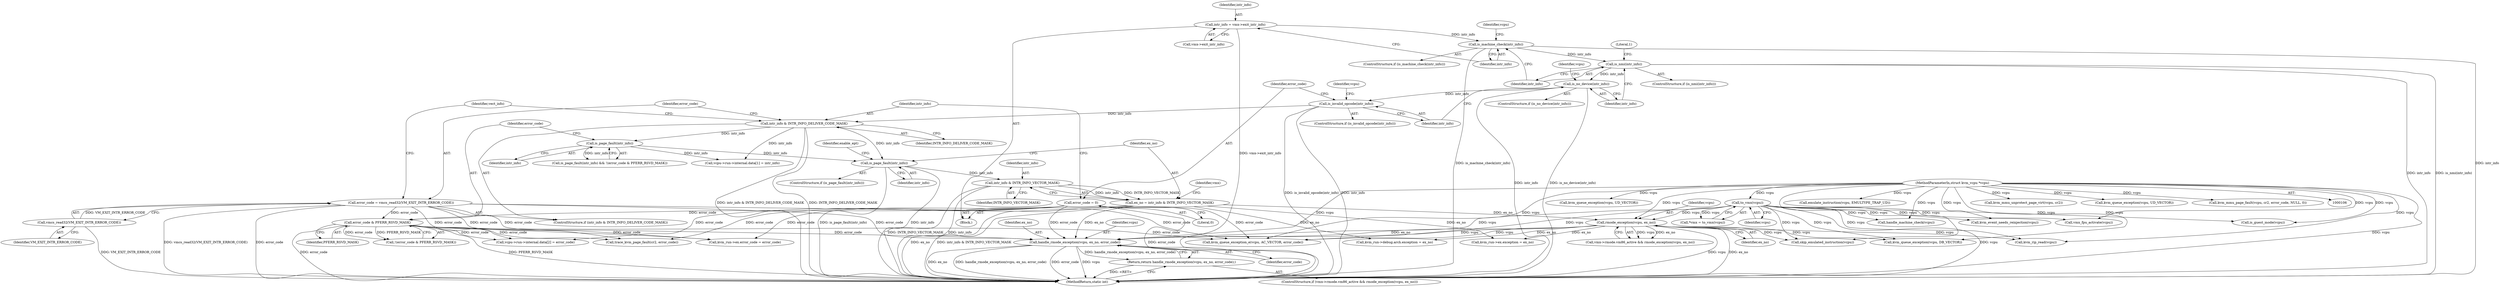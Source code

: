 digraph "0_linux_ef85b67385436ddc1998f45f1d6a210f935b3388@pointer" {
"1000311" [label="(Call,handle_rmode_exception(vcpu, ex_no, error_code))"];
"1000112" [label="(Call,to_vmx(vcpu))"];
"1000107" [label="(MethodParameterIn,struct kvm_vcpu *vcpu)"];
"1000307" [label="(Call,rmode_exception(vcpu, ex_no))"];
"1000295" [label="(Call,ex_no = intr_info & INTR_INFO_VECTOR_MASK)"];
"1000297" [label="(Call,intr_info & INTR_INFO_VECTOR_MASK)"];
"1000270" [label="(Call,is_page_fault(intr_info))"];
"1000188" [label="(Call,intr_info & INTR_INFO_DELIVER_CODE_MASK)"];
"1000158" [label="(Call,is_invalid_opcode(intr_info))"];
"1000150" [label="(Call,is_no_device(intr_info))"];
"1000145" [label="(Call,is_nmi(intr_info))"];
"1000139" [label="(Call,is_machine_check(intr_info))"];
"1000133" [label="(Call,intr_info = vmx->exit_intr_info)"];
"1000202" [label="(Call,is_page_fault(intr_info))"];
"1000184" [label="(Call,error_code = 0)"];
"1000205" [label="(Call,error_code & PFERR_RSVD_MASK)"];
"1000191" [label="(Call,error_code = vmcs_read32(VM_EXIT_INTR_ERROR_CODE))"];
"1000193" [label="(Call,vmcs_read32(VM_EXIT_INTR_ERROR_CODE))"];
"1000310" [label="(Return,return handle_rmode_exception(vcpu, ex_no, error_code);)"];
"1000283" [label="(Call,kvm_event_needs_reinjection(vcpu))"];
"1000201" [label="(Call,is_page_fault(intr_info) && !(error_code & PFERR_RSVD_MASK))"];
"1000444" [label="(Call,kvm_run->ex.error_code = error_code)"];
"1000193" [label="(Call,vmcs_read32(VM_EXIT_INTR_ERROR_CODE))"];
"1000138" [label="(ControlStructure,if (is_machine_check(intr_info)))"];
"1000301" [label="(Call,vmx->rmode.vm86_active && rmode_exception(vcpu, ex_no))"];
"1000206" [label="(Identifier,error_code)"];
"1000204" [label="(Call,!(error_code & PFERR_RSVD_MASK))"];
"1000153" [label="(Call,vmx_fpu_activate(vcpu))"];
"1000110" [label="(Call,*vmx = to_vmx(vcpu))"];
"1000185" [label="(Identifier,error_code)"];
"1000157" [label="(ControlStructure,if (is_invalid_opcode(intr_info)))"];
"1000151" [label="(Identifier,intr_info)"];
"1000187" [label="(ControlStructure,if (intr_info & INTR_INFO_DELIVER_CODE_MASK))"];
"1000313" [label="(Identifier,ex_no)"];
"1000179" [label="(Call,kvm_queue_exception(vcpu, UD_VECTOR))"];
"1000148" [label="(Literal,1)"];
"1000107" [label="(MethodParameterIn,struct kvm_vcpu *vcpu)"];
"1000172" [label="(Call,emulate_instruction(vcpu, EMULTYPE_TRAP_UD))"];
"1000158" [label="(Call,is_invalid_opcode(intr_info))"];
"1000296" [label="(Identifier,ex_no)"];
"1000363" [label="(Call,kvm_queue_exception(vcpu, DB_VECTOR))"];
"1000319" [label="(Call,kvm_queue_exception_e(vcpu, AC_VECTOR, error_code))"];
"1000113" [label="(Identifier,vcpu)"];
"1000145" [label="(Call,is_nmi(intr_info))"];
"1000270" [label="(Call,is_page_fault(intr_info))"];
"1000112" [label="(Call,to_vmx(vcpu))"];
"1000299" [label="(Identifier,INTR_INFO_VECTOR_MASK)"];
"1000274" [label="(Identifier,enable_ept)"];
"1000146" [label="(Identifier,intr_info)"];
"1000310" [label="(Return,return handle_rmode_exception(vcpu, ex_no, error_code);)"];
"1000298" [label="(Identifier,intr_info)"];
"1000245" [label="(Call,vcpu->run->internal.data[1] = intr_info)"];
"1000162" [label="(Call,is_guest_mode(vcpu))"];
"1000140" [label="(Identifier,intr_info)"];
"1000314" [label="(Identifier,error_code)"];
"1000202" [label="(Call,is_page_fault(intr_info))"];
"1000271" [label="(Identifier,intr_info)"];
"1000194" [label="(Identifier,VM_EXIT_INTR_ERROR_CODE)"];
"1000308" [label="(Identifier,vcpu)"];
"1000198" [label="(Identifier,vect_info)"];
"1000437" [label="(Call,kvm_run->ex.exception = ex_no)"];
"1000407" [label="(Call,kvm_rip_read(vcpu))"];
"1000304" [label="(Identifier,vmx)"];
"1000135" [label="(Call,vmx->exit_intr_info)"];
"1000205" [label="(Call,error_code & PFERR_RSVD_MASK)"];
"1000150" [label="(Call,is_no_device(intr_info))"];
"1000454" [label="(MethodReturn,static int)"];
"1000269" [label="(ControlStructure,if (is_page_fault(intr_info)))"];
"1000188" [label="(Call,intr_info & INTR_INFO_DELIVER_CODE_MASK)"];
"1000133" [label="(Call,intr_info = vmx->exit_intr_info)"];
"1000307" [label="(Call,rmode_exception(vcpu, ex_no))"];
"1000312" [label="(Identifier,vcpu)"];
"1000149" [label="(ControlStructure,if (is_no_device(intr_info)))"];
"1000311" [label="(Call,handle_rmode_exception(vcpu, ex_no, error_code))"];
"1000184" [label="(Call,error_code = 0)"];
"1000142" [label="(Call,handle_machine_check(vcpu))"];
"1000421" [label="(Call,kvm_run->debug.arch.exception = ex_no)"];
"1000159" [label="(Identifier,intr_info)"];
"1000144" [label="(ControlStructure,if (is_nmi(intr_info)))"];
"1000285" [label="(Call,kvm_mmu_unprotect_page_virt(vcpu, cr2))"];
"1000163" [label="(Identifier,vcpu)"];
"1000139" [label="(Call,is_machine_check(intr_info))"];
"1000154" [label="(Identifier,vcpu)"];
"1000256" [label="(Call,vcpu->run->internal.data[2] = error_code)"];
"1000108" [label="(Block,)"];
"1000203" [label="(Identifier,intr_info)"];
"1000361" [label="(Call,skip_emulated_instruction(vcpu))"];
"1000297" [label="(Call,intr_info & INTR_INFO_VECTOR_MASK)"];
"1000165" [label="(Call,kvm_queue_exception(vcpu, UD_VECTOR))"];
"1000189" [label="(Identifier,intr_info)"];
"1000191" [label="(Call,error_code = vmcs_read32(VM_EXIT_INTR_ERROR_CODE))"];
"1000143" [label="(Identifier,vcpu)"];
"1000309" [label="(Identifier,ex_no)"];
"1000295" [label="(Call,ex_no = intr_info & INTR_INFO_VECTOR_MASK)"];
"1000186" [label="(Literal,0)"];
"1000300" [label="(ControlStructure,if (vmx->rmode.vm86_active && rmode_exception(vcpu, ex_no)))"];
"1000190" [label="(Identifier,INTR_INFO_DELIVER_CODE_MASK)"];
"1000192" [label="(Identifier,error_code)"];
"1000207" [label="(Identifier,PFERR_RSVD_MASK)"];
"1000279" [label="(Call,trace_kvm_page_fault(cr2, error_code))"];
"1000134" [label="(Identifier,intr_info)"];
"1000289" [label="(Call,kvm_mmu_page_fault(vcpu, cr2, error_code, NULL, 0))"];
"1000311" -> "1000310"  [label="AST: "];
"1000311" -> "1000314"  [label="CFG: "];
"1000312" -> "1000311"  [label="AST: "];
"1000313" -> "1000311"  [label="AST: "];
"1000314" -> "1000311"  [label="AST: "];
"1000310" -> "1000311"  [label="CFG: "];
"1000311" -> "1000454"  [label="DDG: vcpu"];
"1000311" -> "1000454"  [label="DDG: ex_no"];
"1000311" -> "1000454"  [label="DDG: handle_rmode_exception(vcpu, ex_no, error_code)"];
"1000311" -> "1000454"  [label="DDG: error_code"];
"1000311" -> "1000310"  [label="DDG: handle_rmode_exception(vcpu, ex_no, error_code)"];
"1000112" -> "1000311"  [label="DDG: vcpu"];
"1000307" -> "1000311"  [label="DDG: vcpu"];
"1000307" -> "1000311"  [label="DDG: ex_no"];
"1000107" -> "1000311"  [label="DDG: vcpu"];
"1000295" -> "1000311"  [label="DDG: ex_no"];
"1000184" -> "1000311"  [label="DDG: error_code"];
"1000205" -> "1000311"  [label="DDG: error_code"];
"1000191" -> "1000311"  [label="DDG: error_code"];
"1000112" -> "1000110"  [label="AST: "];
"1000112" -> "1000113"  [label="CFG: "];
"1000113" -> "1000112"  [label="AST: "];
"1000110" -> "1000112"  [label="CFG: "];
"1000112" -> "1000454"  [label="DDG: vcpu"];
"1000112" -> "1000110"  [label="DDG: vcpu"];
"1000107" -> "1000112"  [label="DDG: vcpu"];
"1000112" -> "1000142"  [label="DDG: vcpu"];
"1000112" -> "1000153"  [label="DDG: vcpu"];
"1000112" -> "1000162"  [label="DDG: vcpu"];
"1000112" -> "1000283"  [label="DDG: vcpu"];
"1000112" -> "1000307"  [label="DDG: vcpu"];
"1000112" -> "1000319"  [label="DDG: vcpu"];
"1000112" -> "1000361"  [label="DDG: vcpu"];
"1000112" -> "1000363"  [label="DDG: vcpu"];
"1000112" -> "1000407"  [label="DDG: vcpu"];
"1000107" -> "1000106"  [label="AST: "];
"1000107" -> "1000454"  [label="DDG: vcpu"];
"1000107" -> "1000142"  [label="DDG: vcpu"];
"1000107" -> "1000153"  [label="DDG: vcpu"];
"1000107" -> "1000162"  [label="DDG: vcpu"];
"1000107" -> "1000165"  [label="DDG: vcpu"];
"1000107" -> "1000172"  [label="DDG: vcpu"];
"1000107" -> "1000179"  [label="DDG: vcpu"];
"1000107" -> "1000283"  [label="DDG: vcpu"];
"1000107" -> "1000285"  [label="DDG: vcpu"];
"1000107" -> "1000289"  [label="DDG: vcpu"];
"1000107" -> "1000307"  [label="DDG: vcpu"];
"1000107" -> "1000319"  [label="DDG: vcpu"];
"1000107" -> "1000361"  [label="DDG: vcpu"];
"1000107" -> "1000363"  [label="DDG: vcpu"];
"1000107" -> "1000407"  [label="DDG: vcpu"];
"1000307" -> "1000301"  [label="AST: "];
"1000307" -> "1000309"  [label="CFG: "];
"1000308" -> "1000307"  [label="AST: "];
"1000309" -> "1000307"  [label="AST: "];
"1000301" -> "1000307"  [label="CFG: "];
"1000307" -> "1000454"  [label="DDG: ex_no"];
"1000307" -> "1000454"  [label="DDG: vcpu"];
"1000307" -> "1000301"  [label="DDG: vcpu"];
"1000307" -> "1000301"  [label="DDG: ex_no"];
"1000295" -> "1000307"  [label="DDG: ex_no"];
"1000307" -> "1000319"  [label="DDG: vcpu"];
"1000307" -> "1000361"  [label="DDG: vcpu"];
"1000307" -> "1000363"  [label="DDG: vcpu"];
"1000307" -> "1000407"  [label="DDG: vcpu"];
"1000307" -> "1000421"  [label="DDG: ex_no"];
"1000307" -> "1000437"  [label="DDG: ex_no"];
"1000295" -> "1000108"  [label="AST: "];
"1000295" -> "1000297"  [label="CFG: "];
"1000296" -> "1000295"  [label="AST: "];
"1000297" -> "1000295"  [label="AST: "];
"1000304" -> "1000295"  [label="CFG: "];
"1000295" -> "1000454"  [label="DDG: ex_no"];
"1000295" -> "1000454"  [label="DDG: intr_info & INTR_INFO_VECTOR_MASK"];
"1000297" -> "1000295"  [label="DDG: intr_info"];
"1000297" -> "1000295"  [label="DDG: INTR_INFO_VECTOR_MASK"];
"1000295" -> "1000421"  [label="DDG: ex_no"];
"1000295" -> "1000437"  [label="DDG: ex_no"];
"1000297" -> "1000299"  [label="CFG: "];
"1000298" -> "1000297"  [label="AST: "];
"1000299" -> "1000297"  [label="AST: "];
"1000297" -> "1000454"  [label="DDG: intr_info"];
"1000297" -> "1000454"  [label="DDG: INTR_INFO_VECTOR_MASK"];
"1000270" -> "1000297"  [label="DDG: intr_info"];
"1000270" -> "1000269"  [label="AST: "];
"1000270" -> "1000271"  [label="CFG: "];
"1000271" -> "1000270"  [label="AST: "];
"1000274" -> "1000270"  [label="CFG: "];
"1000296" -> "1000270"  [label="CFG: "];
"1000270" -> "1000454"  [label="DDG: is_page_fault(intr_info)"];
"1000270" -> "1000454"  [label="DDG: intr_info"];
"1000188" -> "1000270"  [label="DDG: intr_info"];
"1000202" -> "1000270"  [label="DDG: intr_info"];
"1000188" -> "1000187"  [label="AST: "];
"1000188" -> "1000190"  [label="CFG: "];
"1000189" -> "1000188"  [label="AST: "];
"1000190" -> "1000188"  [label="AST: "];
"1000192" -> "1000188"  [label="CFG: "];
"1000198" -> "1000188"  [label="CFG: "];
"1000188" -> "1000454"  [label="DDG: intr_info & INTR_INFO_DELIVER_CODE_MASK"];
"1000188" -> "1000454"  [label="DDG: INTR_INFO_DELIVER_CODE_MASK"];
"1000158" -> "1000188"  [label="DDG: intr_info"];
"1000188" -> "1000202"  [label="DDG: intr_info"];
"1000188" -> "1000245"  [label="DDG: intr_info"];
"1000158" -> "1000157"  [label="AST: "];
"1000158" -> "1000159"  [label="CFG: "];
"1000159" -> "1000158"  [label="AST: "];
"1000163" -> "1000158"  [label="CFG: "];
"1000185" -> "1000158"  [label="CFG: "];
"1000158" -> "1000454"  [label="DDG: intr_info"];
"1000158" -> "1000454"  [label="DDG: is_invalid_opcode(intr_info)"];
"1000150" -> "1000158"  [label="DDG: intr_info"];
"1000150" -> "1000149"  [label="AST: "];
"1000150" -> "1000151"  [label="CFG: "];
"1000151" -> "1000150"  [label="AST: "];
"1000154" -> "1000150"  [label="CFG: "];
"1000159" -> "1000150"  [label="CFG: "];
"1000150" -> "1000454"  [label="DDG: intr_info"];
"1000150" -> "1000454"  [label="DDG: is_no_device(intr_info)"];
"1000145" -> "1000150"  [label="DDG: intr_info"];
"1000145" -> "1000144"  [label="AST: "];
"1000145" -> "1000146"  [label="CFG: "];
"1000146" -> "1000145"  [label="AST: "];
"1000148" -> "1000145"  [label="CFG: "];
"1000151" -> "1000145"  [label="CFG: "];
"1000145" -> "1000454"  [label="DDG: is_nmi(intr_info)"];
"1000145" -> "1000454"  [label="DDG: intr_info"];
"1000139" -> "1000145"  [label="DDG: intr_info"];
"1000139" -> "1000138"  [label="AST: "];
"1000139" -> "1000140"  [label="CFG: "];
"1000140" -> "1000139"  [label="AST: "];
"1000143" -> "1000139"  [label="CFG: "];
"1000146" -> "1000139"  [label="CFG: "];
"1000139" -> "1000454"  [label="DDG: is_machine_check(intr_info)"];
"1000139" -> "1000454"  [label="DDG: intr_info"];
"1000133" -> "1000139"  [label="DDG: intr_info"];
"1000133" -> "1000108"  [label="AST: "];
"1000133" -> "1000135"  [label="CFG: "];
"1000134" -> "1000133"  [label="AST: "];
"1000135" -> "1000133"  [label="AST: "];
"1000140" -> "1000133"  [label="CFG: "];
"1000133" -> "1000454"  [label="DDG: vmx->exit_intr_info"];
"1000202" -> "1000201"  [label="AST: "];
"1000202" -> "1000203"  [label="CFG: "];
"1000203" -> "1000202"  [label="AST: "];
"1000206" -> "1000202"  [label="CFG: "];
"1000201" -> "1000202"  [label="CFG: "];
"1000202" -> "1000201"  [label="DDG: intr_info"];
"1000202" -> "1000245"  [label="DDG: intr_info"];
"1000184" -> "1000108"  [label="AST: "];
"1000184" -> "1000186"  [label="CFG: "];
"1000185" -> "1000184"  [label="AST: "];
"1000186" -> "1000184"  [label="AST: "];
"1000189" -> "1000184"  [label="CFG: "];
"1000184" -> "1000454"  [label="DDG: error_code"];
"1000184" -> "1000205"  [label="DDG: error_code"];
"1000184" -> "1000256"  [label="DDG: error_code"];
"1000184" -> "1000279"  [label="DDG: error_code"];
"1000184" -> "1000319"  [label="DDG: error_code"];
"1000184" -> "1000444"  [label="DDG: error_code"];
"1000205" -> "1000204"  [label="AST: "];
"1000205" -> "1000207"  [label="CFG: "];
"1000206" -> "1000205"  [label="AST: "];
"1000207" -> "1000205"  [label="AST: "];
"1000204" -> "1000205"  [label="CFG: "];
"1000205" -> "1000454"  [label="DDG: error_code"];
"1000205" -> "1000454"  [label="DDG: PFERR_RSVD_MASK"];
"1000205" -> "1000204"  [label="DDG: error_code"];
"1000205" -> "1000204"  [label="DDG: PFERR_RSVD_MASK"];
"1000191" -> "1000205"  [label="DDG: error_code"];
"1000205" -> "1000256"  [label="DDG: error_code"];
"1000205" -> "1000279"  [label="DDG: error_code"];
"1000205" -> "1000319"  [label="DDG: error_code"];
"1000205" -> "1000444"  [label="DDG: error_code"];
"1000191" -> "1000187"  [label="AST: "];
"1000191" -> "1000193"  [label="CFG: "];
"1000192" -> "1000191"  [label="AST: "];
"1000193" -> "1000191"  [label="AST: "];
"1000198" -> "1000191"  [label="CFG: "];
"1000191" -> "1000454"  [label="DDG: vmcs_read32(VM_EXIT_INTR_ERROR_CODE)"];
"1000191" -> "1000454"  [label="DDG: error_code"];
"1000193" -> "1000191"  [label="DDG: VM_EXIT_INTR_ERROR_CODE"];
"1000191" -> "1000256"  [label="DDG: error_code"];
"1000191" -> "1000279"  [label="DDG: error_code"];
"1000191" -> "1000319"  [label="DDG: error_code"];
"1000191" -> "1000444"  [label="DDG: error_code"];
"1000193" -> "1000194"  [label="CFG: "];
"1000194" -> "1000193"  [label="AST: "];
"1000193" -> "1000454"  [label="DDG: VM_EXIT_INTR_ERROR_CODE"];
"1000310" -> "1000300"  [label="AST: "];
"1000454" -> "1000310"  [label="CFG: "];
"1000310" -> "1000454"  [label="DDG: <RET>"];
}
